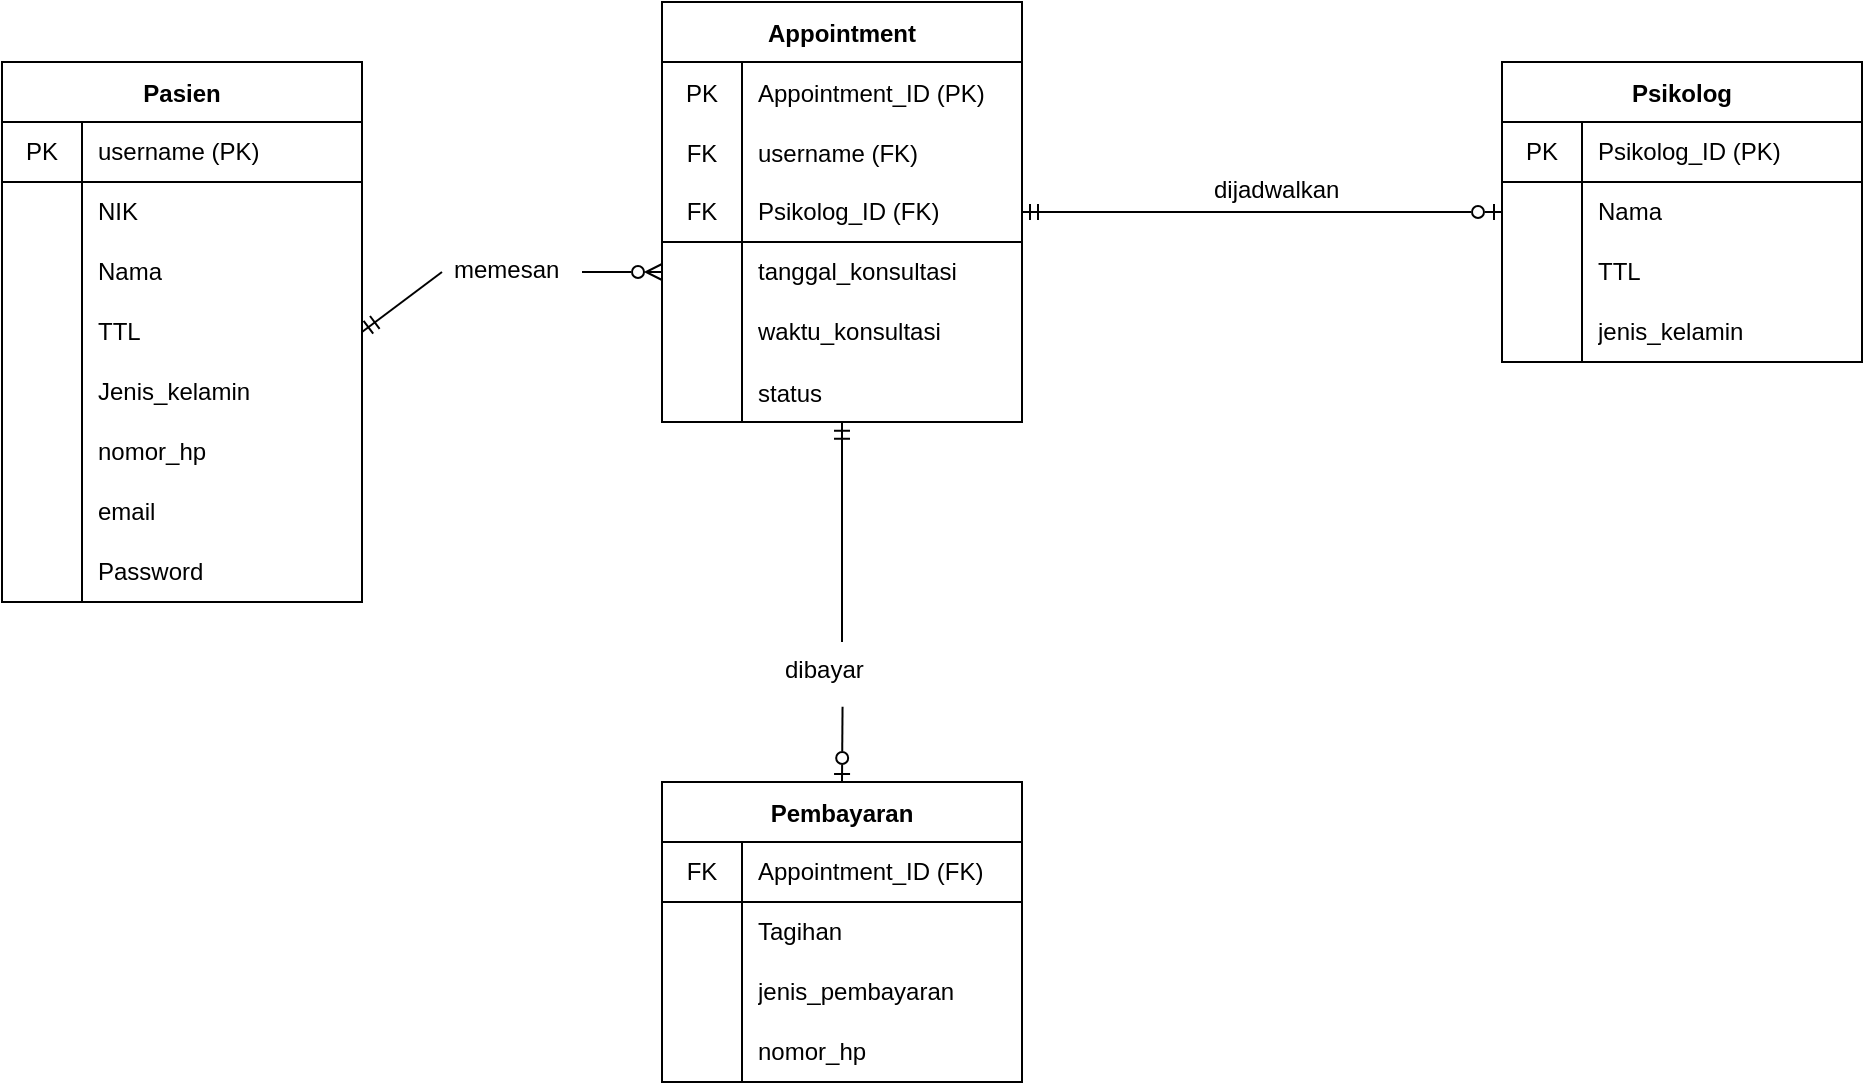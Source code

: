 <mxfile version="20.6.0" type="device" pages="2"><diagram id="_l-HNuOzfnp4Jq81_d0Q" name="ERD"><mxGraphModel dx="1703" dy="845" grid="1" gridSize="10" guides="1" tooltips="1" connect="1" arrows="1" fold="1" page="1" pageScale="1" pageWidth="1100" pageHeight="800" math="0" shadow="0"><root><mxCell id="0"/><mxCell id="1" parent="0"/><mxCell id="4" value="Pasien" style="shape=table;startSize=30;container=1;collapsible=0;childLayout=tableLayout;fixedRows=1;rowLines=0;fontStyle=1;align=center;pointerEvents=1;" parent="1" vertex="1"><mxGeometry x="50" y="80" width="180" height="270" as="geometry"/></mxCell><mxCell id="5" value="" style="shape=partialRectangle;html=1;whiteSpace=wrap;collapsible=0;dropTarget=0;pointerEvents=1;fillColor=none;top=0;left=0;bottom=1;right=0;points=[[0,0.5],[1,0.5]];portConstraint=eastwest;" parent="4" vertex="1"><mxGeometry y="30" width="180" height="30" as="geometry"/></mxCell><mxCell id="6" value="PK" style="shape=partialRectangle;html=1;whiteSpace=wrap;connectable=0;fillColor=none;top=0;left=0;bottom=0;right=0;overflow=hidden;pointerEvents=1;" parent="5" vertex="1"><mxGeometry width="40" height="30" as="geometry"><mxRectangle width="40" height="30" as="alternateBounds"/></mxGeometry></mxCell><mxCell id="7" value="&lt;span&gt;username (PK)&lt;/span&gt;" style="shape=partialRectangle;html=1;whiteSpace=wrap;connectable=0;fillColor=none;top=0;left=0;bottom=0;right=0;align=left;spacingLeft=6;overflow=hidden;pointerEvents=1;" parent="5" vertex="1"><mxGeometry x="40" width="140" height="30" as="geometry"><mxRectangle width="140" height="30" as="alternateBounds"/></mxGeometry></mxCell><mxCell id="117" value="" style="shape=partialRectangle;html=1;whiteSpace=wrap;collapsible=0;dropTarget=0;pointerEvents=1;fillColor=none;top=0;left=0;bottom=0;right=0;points=[[0,0.5],[1,0.5]];portConstraint=eastwest;" parent="4" vertex="1"><mxGeometry y="60" width="180" height="30" as="geometry"/></mxCell><mxCell id="118" value="" style="shape=partialRectangle;html=1;whiteSpace=wrap;connectable=0;fillColor=none;top=0;left=0;bottom=0;right=0;overflow=hidden;pointerEvents=1;" parent="117" vertex="1"><mxGeometry width="40" height="30" as="geometry"><mxRectangle width="40" height="30" as="alternateBounds"/></mxGeometry></mxCell><mxCell id="119" value="&lt;span&gt;NIK&lt;/span&gt;" style="shape=partialRectangle;html=1;whiteSpace=wrap;connectable=0;fillColor=none;top=0;left=0;bottom=0;right=0;align=left;spacingLeft=6;overflow=hidden;pointerEvents=1;" parent="117" vertex="1"><mxGeometry x="40" width="140" height="30" as="geometry"><mxRectangle width="140" height="30" as="alternateBounds"/></mxGeometry></mxCell><mxCell id="8" value="" style="shape=partialRectangle;html=1;whiteSpace=wrap;collapsible=0;dropTarget=0;pointerEvents=1;fillColor=none;top=0;left=0;bottom=0;right=0;points=[[0,0.5],[1,0.5]];portConstraint=eastwest;" parent="4" vertex="1"><mxGeometry y="90" width="180" height="30" as="geometry"/></mxCell><mxCell id="9" value="" style="shape=partialRectangle;html=1;whiteSpace=wrap;connectable=0;fillColor=none;top=0;left=0;bottom=0;right=0;overflow=hidden;pointerEvents=1;" parent="8" vertex="1"><mxGeometry width="40" height="30" as="geometry"><mxRectangle width="40" height="30" as="alternateBounds"/></mxGeometry></mxCell><mxCell id="10" value="&lt;span&gt;Nama&lt;/span&gt;" style="shape=partialRectangle;html=1;whiteSpace=wrap;connectable=0;fillColor=none;top=0;left=0;bottom=0;right=0;align=left;spacingLeft=6;overflow=hidden;pointerEvents=1;" parent="8" vertex="1"><mxGeometry x="40" width="140" height="30" as="geometry"><mxRectangle width="140" height="30" as="alternateBounds"/></mxGeometry></mxCell><mxCell id="11" value="" style="shape=partialRectangle;html=1;whiteSpace=wrap;collapsible=0;dropTarget=0;pointerEvents=1;fillColor=none;top=0;left=0;bottom=0;right=0;points=[[0,0.5],[1,0.5]];portConstraint=eastwest;" parent="4" vertex="1"><mxGeometry y="120" width="180" height="30" as="geometry"/></mxCell><mxCell id="12" value="" style="shape=partialRectangle;html=1;whiteSpace=wrap;connectable=0;fillColor=none;top=0;left=0;bottom=0;right=0;overflow=hidden;pointerEvents=1;" parent="11" vertex="1"><mxGeometry width="40" height="30" as="geometry"><mxRectangle width="40" height="30" as="alternateBounds"/></mxGeometry></mxCell><mxCell id="13" value="&lt;span&gt;TTL&lt;/span&gt;" style="shape=partialRectangle;html=1;whiteSpace=wrap;connectable=0;fillColor=none;top=0;left=0;bottom=0;right=0;align=left;spacingLeft=6;overflow=hidden;pointerEvents=1;" parent="11" vertex="1"><mxGeometry x="40" width="140" height="30" as="geometry"><mxRectangle width="140" height="30" as="alternateBounds"/></mxGeometry></mxCell><mxCell id="14" value="" style="shape=partialRectangle;html=1;whiteSpace=wrap;collapsible=0;dropTarget=0;pointerEvents=1;fillColor=none;top=0;left=0;bottom=0;right=0;points=[[0,0.5],[1,0.5]];portConstraint=eastwest;" parent="4" vertex="1"><mxGeometry y="150" width="180" height="30" as="geometry"/></mxCell><mxCell id="15" value="" style="shape=partialRectangle;html=1;whiteSpace=wrap;connectable=0;fillColor=none;top=0;left=0;bottom=0;right=0;overflow=hidden;pointerEvents=1;" parent="14" vertex="1"><mxGeometry width="40" height="30" as="geometry"><mxRectangle width="40" height="30" as="alternateBounds"/></mxGeometry></mxCell><mxCell id="16" value="Jenis_kelamin" style="shape=partialRectangle;html=1;whiteSpace=wrap;connectable=0;fillColor=none;top=0;left=0;bottom=0;right=0;align=left;spacingLeft=6;overflow=hidden;pointerEvents=1;" parent="14" vertex="1"><mxGeometry x="40" width="140" height="30" as="geometry"><mxRectangle width="140" height="30" as="alternateBounds"/></mxGeometry></mxCell><mxCell id="123" value="" style="shape=partialRectangle;html=1;whiteSpace=wrap;collapsible=0;dropTarget=0;pointerEvents=1;fillColor=none;top=0;left=0;bottom=0;right=0;points=[[0,0.5],[1,0.5]];portConstraint=eastwest;" parent="4" vertex="1"><mxGeometry y="180" width="180" height="30" as="geometry"/></mxCell><mxCell id="124" value="" style="shape=partialRectangle;html=1;whiteSpace=wrap;connectable=0;fillColor=none;top=0;left=0;bottom=0;right=0;overflow=hidden;pointerEvents=1;" parent="123" vertex="1"><mxGeometry width="40" height="30" as="geometry"><mxRectangle width="40" height="30" as="alternateBounds"/></mxGeometry></mxCell><mxCell id="125" value="nomor_hp" style="shape=partialRectangle;html=1;whiteSpace=wrap;connectable=0;fillColor=none;top=0;left=0;bottom=0;right=0;align=left;spacingLeft=6;overflow=hidden;pointerEvents=1;" parent="123" vertex="1"><mxGeometry x="40" width="140" height="30" as="geometry"><mxRectangle width="140" height="30" as="alternateBounds"/></mxGeometry></mxCell><mxCell id="120" value="" style="shape=partialRectangle;html=1;whiteSpace=wrap;collapsible=0;dropTarget=0;pointerEvents=1;fillColor=none;top=0;left=0;bottom=0;right=0;points=[[0,0.5],[1,0.5]];portConstraint=eastwest;" parent="4" vertex="1"><mxGeometry y="210" width="180" height="30" as="geometry"/></mxCell><mxCell id="121" value="" style="shape=partialRectangle;html=1;whiteSpace=wrap;connectable=0;fillColor=none;top=0;left=0;bottom=0;right=0;overflow=hidden;pointerEvents=1;" parent="120" vertex="1"><mxGeometry width="40" height="30" as="geometry"><mxRectangle width="40" height="30" as="alternateBounds"/></mxGeometry></mxCell><mxCell id="122" value="email" style="shape=partialRectangle;html=1;whiteSpace=wrap;connectable=0;fillColor=none;top=0;left=0;bottom=0;right=0;align=left;spacingLeft=6;overflow=hidden;pointerEvents=1;" parent="120" vertex="1"><mxGeometry x="40" width="140" height="30" as="geometry"><mxRectangle width="140" height="30" as="alternateBounds"/></mxGeometry></mxCell><mxCell id="17" value="" style="shape=partialRectangle;html=1;whiteSpace=wrap;collapsible=0;dropTarget=0;pointerEvents=1;fillColor=none;top=0;left=0;bottom=0;right=0;points=[[0,0.5],[1,0.5]];portConstraint=eastwest;" parent="4" vertex="1"><mxGeometry y="240" width="180" height="30" as="geometry"/></mxCell><mxCell id="18" value="" style="shape=partialRectangle;html=1;whiteSpace=wrap;connectable=0;fillColor=none;top=0;left=0;bottom=0;right=0;overflow=hidden;pointerEvents=1;" parent="17" vertex="1"><mxGeometry width="40" height="30" as="geometry"><mxRectangle width="40" height="30" as="alternateBounds"/></mxGeometry></mxCell><mxCell id="19" value="&lt;span&gt;Password&lt;/span&gt;" style="shape=partialRectangle;html=1;whiteSpace=wrap;connectable=0;fillColor=none;top=0;left=0;bottom=0;right=0;align=left;spacingLeft=6;overflow=hidden;pointerEvents=1;" parent="17" vertex="1"><mxGeometry x="40" width="140" height="30" as="geometry"><mxRectangle width="140" height="30" as="alternateBounds"/></mxGeometry></mxCell><mxCell id="20" value="Psikolog" style="shape=table;startSize=30;container=1;collapsible=0;childLayout=tableLayout;fixedRows=1;rowLines=0;fontStyle=1;align=center;pointerEvents=1;" parent="1" vertex="1"><mxGeometry x="800" y="80" width="180" height="150" as="geometry"/></mxCell><mxCell id="21" value="" style="shape=partialRectangle;html=1;whiteSpace=wrap;collapsible=0;dropTarget=0;pointerEvents=1;fillColor=none;top=0;left=0;bottom=1;right=0;points=[[0,0.5],[1,0.5]];portConstraint=eastwest;" parent="20" vertex="1"><mxGeometry y="30" width="180" height="30" as="geometry"/></mxCell><mxCell id="22" value="PK" style="shape=partialRectangle;html=1;whiteSpace=wrap;connectable=0;fillColor=none;top=0;left=0;bottom=0;right=0;overflow=hidden;pointerEvents=1;" parent="21" vertex="1"><mxGeometry width="40" height="30" as="geometry"><mxRectangle width="40" height="30" as="alternateBounds"/></mxGeometry></mxCell><mxCell id="23" value="&lt;span&gt;Psikolog_ID (PK)&lt;/span&gt;" style="shape=partialRectangle;html=1;whiteSpace=wrap;connectable=0;fillColor=none;top=0;left=0;bottom=0;right=0;align=left;spacingLeft=6;overflow=hidden;pointerEvents=1;" parent="21" vertex="1"><mxGeometry x="40" width="140" height="30" as="geometry"><mxRectangle width="140" height="30" as="alternateBounds"/></mxGeometry></mxCell><mxCell id="24" value="" style="shape=partialRectangle;html=1;whiteSpace=wrap;collapsible=0;dropTarget=0;pointerEvents=1;fillColor=none;top=0;left=0;bottom=0;right=0;points=[[0,0.5],[1,0.5]];portConstraint=eastwest;" parent="20" vertex="1"><mxGeometry y="60" width="180" height="30" as="geometry"/></mxCell><mxCell id="25" value="" style="shape=partialRectangle;html=1;whiteSpace=wrap;connectable=0;fillColor=none;top=0;left=0;bottom=0;right=0;overflow=hidden;pointerEvents=1;" parent="24" vertex="1"><mxGeometry width="40" height="30" as="geometry"><mxRectangle width="40" height="30" as="alternateBounds"/></mxGeometry></mxCell><mxCell id="26" value="&lt;span&gt;Nama&lt;/span&gt;" style="shape=partialRectangle;html=1;whiteSpace=wrap;connectable=0;fillColor=none;top=0;left=0;bottom=0;right=0;align=left;spacingLeft=6;overflow=hidden;pointerEvents=1;" parent="24" vertex="1"><mxGeometry x="40" width="140" height="30" as="geometry"><mxRectangle width="140" height="30" as="alternateBounds"/></mxGeometry></mxCell><mxCell id="27" value="" style="shape=partialRectangle;html=1;whiteSpace=wrap;collapsible=0;dropTarget=0;pointerEvents=1;fillColor=none;top=0;left=0;bottom=0;right=0;points=[[0,0.5],[1,0.5]];portConstraint=eastwest;" parent="20" vertex="1"><mxGeometry y="90" width="180" height="30" as="geometry"/></mxCell><mxCell id="28" value="" style="shape=partialRectangle;html=1;whiteSpace=wrap;connectable=0;fillColor=none;top=0;left=0;bottom=0;right=0;overflow=hidden;pointerEvents=1;" parent="27" vertex="1"><mxGeometry width="40" height="30" as="geometry"><mxRectangle width="40" height="30" as="alternateBounds"/></mxGeometry></mxCell><mxCell id="29" value="&lt;span&gt;TTL&lt;/span&gt;" style="shape=partialRectangle;html=1;whiteSpace=wrap;connectable=0;fillColor=none;top=0;left=0;bottom=0;right=0;align=left;spacingLeft=6;overflow=hidden;pointerEvents=1;" parent="27" vertex="1"><mxGeometry x="40" width="140" height="30" as="geometry"><mxRectangle width="140" height="30" as="alternateBounds"/></mxGeometry></mxCell><mxCell id="30" value="" style="shape=partialRectangle;html=1;whiteSpace=wrap;collapsible=0;dropTarget=0;pointerEvents=1;fillColor=none;top=0;left=0;bottom=0;right=0;points=[[0,0.5],[1,0.5]];portConstraint=eastwest;" parent="20" vertex="1"><mxGeometry y="120" width="180" height="30" as="geometry"/></mxCell><mxCell id="31" value="" style="shape=partialRectangle;html=1;whiteSpace=wrap;connectable=0;fillColor=none;top=0;left=0;bottom=0;right=0;overflow=hidden;pointerEvents=1;" parent="30" vertex="1"><mxGeometry width="40" height="30" as="geometry"><mxRectangle width="40" height="30" as="alternateBounds"/></mxGeometry></mxCell><mxCell id="32" value="&lt;span&gt;jenis_kelamin&lt;/span&gt;" style="shape=partialRectangle;html=1;whiteSpace=wrap;connectable=0;fillColor=none;top=0;left=0;bottom=0;right=0;align=left;spacingLeft=6;overflow=hidden;pointerEvents=1;" parent="30" vertex="1"><mxGeometry x="40" width="140" height="30" as="geometry"><mxRectangle width="140" height="30" as="alternateBounds"/></mxGeometry></mxCell><mxCell id="55" value="Appointment" style="shape=table;startSize=30;container=1;collapsible=0;childLayout=tableLayout;fixedRows=1;rowLines=0;fontStyle=1;align=center;pointerEvents=1;" parent="1" vertex="1"><mxGeometry x="380" y="50" width="180" height="210" as="geometry"/></mxCell><mxCell id="109" value="" style="shape=partialRectangle;collapsible=0;dropTarget=0;pointerEvents=0;fillColor=none;top=0;left=0;bottom=0;right=0;points=[[0,0.5],[1,0.5]];portConstraint=eastwest;" parent="55" vertex="1"><mxGeometry y="30" width="180" height="30" as="geometry"/></mxCell><mxCell id="110" value="PK" style="shape=partialRectangle;connectable=0;fillColor=none;top=0;left=0;bottom=0;right=0;fontStyle=0;overflow=hidden;" parent="109" vertex="1"><mxGeometry width="40" height="30" as="geometry"><mxRectangle width="40" height="30" as="alternateBounds"/></mxGeometry></mxCell><mxCell id="111" value="Appointment_ID (PK)" style="shape=partialRectangle;connectable=0;fillColor=none;top=0;left=0;bottom=0;right=0;align=left;spacingLeft=6;fontStyle=0;overflow=hidden;" parent="109" vertex="1"><mxGeometry x="40" width="140" height="30" as="geometry"><mxRectangle width="140" height="30" as="alternateBounds"/></mxGeometry></mxCell><mxCell id="106" value="" style="shape=partialRectangle;collapsible=0;dropTarget=0;pointerEvents=0;fillColor=none;top=0;left=0;bottom=0;right=0;points=[[0,0.5],[1,0.5]];portConstraint=eastwest;" parent="55" vertex="1"><mxGeometry y="60" width="180" height="30" as="geometry"/></mxCell><mxCell id="107" value="FK" style="shape=partialRectangle;connectable=0;fillColor=none;top=0;left=0;bottom=0;right=0;fontStyle=0;overflow=hidden;" parent="106" vertex="1"><mxGeometry width="40" height="30" as="geometry"><mxRectangle width="40" height="30" as="alternateBounds"/></mxGeometry></mxCell><mxCell id="108" value="username (FK)" style="shape=partialRectangle;connectable=0;fillColor=none;top=0;left=0;bottom=0;right=0;align=left;spacingLeft=6;fontStyle=0;overflow=hidden;" parent="106" vertex="1"><mxGeometry x="40" width="140" height="30" as="geometry"><mxRectangle width="140" height="30" as="alternateBounds"/></mxGeometry></mxCell><mxCell id="56" value="" style="shape=partialRectangle;html=1;whiteSpace=wrap;collapsible=0;dropTarget=0;pointerEvents=1;fillColor=none;top=0;left=0;bottom=1;right=0;points=[[0,0.5],[1,0.5]];portConstraint=eastwest;" parent="55" vertex="1"><mxGeometry y="90" width="180" height="30" as="geometry"/></mxCell><mxCell id="57" value="FK" style="shape=partialRectangle;html=1;whiteSpace=wrap;connectable=0;fillColor=none;top=0;left=0;bottom=0;right=0;overflow=hidden;pointerEvents=1;" parent="56" vertex="1"><mxGeometry width="40" height="30" as="geometry"><mxRectangle width="40" height="30" as="alternateBounds"/></mxGeometry></mxCell><mxCell id="58" value="&lt;span&gt;Psikolog_ID (FK)&lt;br&gt;&lt;/span&gt;" style="shape=partialRectangle;html=1;whiteSpace=wrap;connectable=0;fillColor=none;top=0;left=0;bottom=0;right=0;align=left;spacingLeft=6;overflow=hidden;pointerEvents=1;" parent="56" vertex="1"><mxGeometry x="40" width="140" height="30" as="geometry"><mxRectangle width="140" height="30" as="alternateBounds"/></mxGeometry></mxCell><mxCell id="59" value="" style="shape=partialRectangle;html=1;whiteSpace=wrap;collapsible=0;dropTarget=0;pointerEvents=1;fillColor=none;top=0;left=0;bottom=0;right=0;points=[[0,0.5],[1,0.5]];portConstraint=eastwest;" parent="55" vertex="1"><mxGeometry y="120" width="180" height="30" as="geometry"/></mxCell><mxCell id="60" value="" style="shape=partialRectangle;html=1;whiteSpace=wrap;connectable=0;fillColor=none;top=0;left=0;bottom=0;right=0;overflow=hidden;pointerEvents=1;" parent="59" vertex="1"><mxGeometry width="40" height="30" as="geometry"><mxRectangle width="40" height="30" as="alternateBounds"/></mxGeometry></mxCell><mxCell id="61" value="tanggal_konsultasi" style="shape=partialRectangle;html=1;whiteSpace=wrap;connectable=0;fillColor=none;top=0;left=0;bottom=0;right=0;align=left;spacingLeft=6;overflow=hidden;pointerEvents=1;" parent="59" vertex="1"><mxGeometry x="40" width="140" height="30" as="geometry"><mxRectangle width="140" height="30" as="alternateBounds"/></mxGeometry></mxCell><mxCell id="62" value="" style="shape=partialRectangle;html=1;whiteSpace=wrap;collapsible=0;dropTarget=0;pointerEvents=1;fillColor=none;top=0;left=0;bottom=0;right=0;points=[[0,0.5],[1,0.5]];portConstraint=eastwest;" parent="55" vertex="1"><mxGeometry y="150" width="180" height="30" as="geometry"/></mxCell><mxCell id="63" value="" style="shape=partialRectangle;html=1;whiteSpace=wrap;connectable=0;fillColor=none;top=0;left=0;bottom=0;right=0;overflow=hidden;pointerEvents=1;" parent="62" vertex="1"><mxGeometry width="40" height="30" as="geometry"><mxRectangle width="40" height="30" as="alternateBounds"/></mxGeometry></mxCell><mxCell id="64" value="&lt;span&gt;waktu_konsultasi&lt;/span&gt;" style="shape=partialRectangle;html=1;whiteSpace=wrap;connectable=0;fillColor=none;top=0;left=0;bottom=0;right=0;align=left;spacingLeft=6;overflow=hidden;pointerEvents=1;" parent="62" vertex="1"><mxGeometry x="40" width="140" height="30" as="geometry"><mxRectangle width="140" height="30" as="alternateBounds"/></mxGeometry></mxCell><mxCell id="114" value="" style="shape=partialRectangle;collapsible=0;dropTarget=0;pointerEvents=0;fillColor=none;top=0;left=0;bottom=0;right=0;points=[[0,0.5],[1,0.5]];portConstraint=eastwest;" parent="55" vertex="1"><mxGeometry y="180" width="180" height="30" as="geometry"/></mxCell><mxCell id="115" value="" style="shape=partialRectangle;connectable=0;fillColor=none;top=0;left=0;bottom=0;right=0;fontStyle=0;overflow=hidden;" parent="114" vertex="1"><mxGeometry width="40" height="30" as="geometry"><mxRectangle width="40" height="30" as="alternateBounds"/></mxGeometry></mxCell><mxCell id="116" value="status" style="shape=partialRectangle;connectable=0;fillColor=none;top=0;left=0;bottom=0;right=0;align=left;spacingLeft=6;fontStyle=0;overflow=hidden;" parent="114" vertex="1"><mxGeometry x="40" width="140" height="30" as="geometry"><mxRectangle width="140" height="30" as="alternateBounds"/></mxGeometry></mxCell><mxCell id="71" value="" style="endArrow=ERzeroToMany;html=1;rounded=0;exitX=1;exitY=0.5;exitDx=0;exitDy=0;entryX=0;entryY=0.5;entryDx=0;entryDy=0;endFill=0;startArrow=none;startFill=0;" parent="1" source="90" target="59" edge="1"><mxGeometry relative="1" as="geometry"><mxPoint x="210" y="220" as="sourcePoint"/><mxPoint x="340" y="190" as="targetPoint"/></mxGeometry></mxCell><mxCell id="72" value="" style="endArrow=ERmandOne;html=1;rounded=0;startArrow=none;startFill=0;endFill=0;entryX=0.5;entryY=1.011;entryDx=0;entryDy=0;entryPerimeter=0;" parent="1" source="92" target="114" edge="1"><mxGeometry relative="1" as="geometry"><mxPoint x="471" y="310" as="sourcePoint"/><mxPoint x="560" y="370" as="targetPoint"/></mxGeometry></mxCell><mxCell id="73" value="Pembayaran" style="shape=table;startSize=30;container=1;collapsible=0;childLayout=tableLayout;fixedRows=1;rowLines=0;fontStyle=1;align=center;pointerEvents=1;" parent="1" vertex="1"><mxGeometry x="380" y="440" width="180" height="150" as="geometry"/></mxCell><mxCell id="74" value="" style="shape=partialRectangle;html=1;whiteSpace=wrap;collapsible=0;dropTarget=0;pointerEvents=1;fillColor=none;top=0;left=0;bottom=1;right=0;points=[[0,0.5],[1,0.5]];portConstraint=eastwest;" parent="73" vertex="1"><mxGeometry y="30" width="180" height="30" as="geometry"/></mxCell><mxCell id="75" value="FK" style="shape=partialRectangle;html=1;whiteSpace=wrap;connectable=0;fillColor=none;top=0;left=0;bottom=0;right=0;overflow=hidden;pointerEvents=1;" parent="74" vertex="1"><mxGeometry width="40" height="30" as="geometry"><mxRectangle width="40" height="30" as="alternateBounds"/></mxGeometry></mxCell><mxCell id="76" value="&lt;span&gt;Appointment_ID (FK)&lt;/span&gt;&lt;span&gt;&lt;br&gt;&lt;/span&gt;" style="shape=partialRectangle;html=1;whiteSpace=wrap;connectable=0;fillColor=none;top=0;left=0;bottom=0;right=0;align=left;spacingLeft=6;overflow=hidden;pointerEvents=1;" parent="74" vertex="1"><mxGeometry x="40" width="140" height="30" as="geometry"><mxRectangle width="140" height="30" as="alternateBounds"/></mxGeometry></mxCell><mxCell id="77" value="" style="shape=partialRectangle;html=1;whiteSpace=wrap;collapsible=0;dropTarget=0;pointerEvents=1;fillColor=none;top=0;left=0;bottom=0;right=0;points=[[0,0.5],[1,0.5]];portConstraint=eastwest;" parent="73" vertex="1"><mxGeometry y="60" width="180" height="30" as="geometry"/></mxCell><mxCell id="78" value="" style="shape=partialRectangle;html=1;whiteSpace=wrap;connectable=0;fillColor=none;top=0;left=0;bottom=0;right=0;overflow=hidden;pointerEvents=1;" parent="77" vertex="1"><mxGeometry width="40" height="30" as="geometry"><mxRectangle width="40" height="30" as="alternateBounds"/></mxGeometry></mxCell><mxCell id="79" value="&lt;span&gt;Tagihan&lt;/span&gt;" style="shape=partialRectangle;html=1;whiteSpace=wrap;connectable=0;fillColor=none;top=0;left=0;bottom=0;right=0;align=left;spacingLeft=6;overflow=hidden;pointerEvents=1;" parent="77" vertex="1"><mxGeometry x="40" width="140" height="30" as="geometry"><mxRectangle width="140" height="30" as="alternateBounds"/></mxGeometry></mxCell><mxCell id="80" value="" style="shape=partialRectangle;html=1;whiteSpace=wrap;collapsible=0;dropTarget=0;pointerEvents=1;fillColor=none;top=0;left=0;bottom=0;right=0;points=[[0,0.5],[1,0.5]];portConstraint=eastwest;" parent="73" vertex="1"><mxGeometry y="90" width="180" height="30" as="geometry"/></mxCell><mxCell id="81" value="" style="shape=partialRectangle;html=1;whiteSpace=wrap;connectable=0;fillColor=none;top=0;left=0;bottom=0;right=0;overflow=hidden;pointerEvents=1;" parent="80" vertex="1"><mxGeometry width="40" height="30" as="geometry"><mxRectangle width="40" height="30" as="alternateBounds"/></mxGeometry></mxCell><mxCell id="82" value="&lt;span&gt;jenis_pembayaran&lt;/span&gt;" style="shape=partialRectangle;html=1;whiteSpace=wrap;connectable=0;fillColor=none;top=0;left=0;bottom=0;right=0;align=left;spacingLeft=6;overflow=hidden;pointerEvents=1;" parent="80" vertex="1"><mxGeometry x="40" width="140" height="30" as="geometry"><mxRectangle width="140" height="30" as="alternateBounds"/></mxGeometry></mxCell><mxCell id="prShDUb9bDlG1wL9Rm_S-116" value="" style="shape=partialRectangle;html=1;whiteSpace=wrap;collapsible=0;dropTarget=0;pointerEvents=1;fillColor=none;top=0;left=0;bottom=0;right=0;points=[[0,0.5],[1,0.5]];portConstraint=eastwest;" parent="73" vertex="1"><mxGeometry y="120" width="180" height="30" as="geometry"/></mxCell><mxCell id="prShDUb9bDlG1wL9Rm_S-117" value="" style="shape=partialRectangle;html=1;whiteSpace=wrap;connectable=0;fillColor=none;top=0;left=0;bottom=0;right=0;overflow=hidden;pointerEvents=1;" parent="prShDUb9bDlG1wL9Rm_S-116" vertex="1"><mxGeometry width="40" height="30" as="geometry"><mxRectangle width="40" height="30" as="alternateBounds"/></mxGeometry></mxCell><mxCell id="prShDUb9bDlG1wL9Rm_S-118" value="&lt;span&gt;nomor_hp&lt;/span&gt;" style="shape=partialRectangle;html=1;whiteSpace=wrap;connectable=0;fillColor=none;top=0;left=0;bottom=0;right=0;align=left;spacingLeft=6;overflow=hidden;pointerEvents=1;" parent="prShDUb9bDlG1wL9Rm_S-116" vertex="1"><mxGeometry x="40" width="140" height="30" as="geometry"><mxRectangle width="140" height="30" as="alternateBounds"/></mxGeometry></mxCell><mxCell id="90" value="memesan" style="text;strokeColor=none;fillColor=none;spacingLeft=4;spacingRight=4;overflow=hidden;rotatable=0;points=[[0,0.5],[1,0.5]];portConstraint=eastwest;fontSize=12;" parent="1" vertex="1"><mxGeometry x="270" y="170" width="70" height="30" as="geometry"/></mxCell><mxCell id="91" value="" style="endArrow=none;html=1;rounded=0;exitX=1;exitY=0.5;exitDx=0;exitDy=0;entryX=0;entryY=0.5;entryDx=0;entryDy=0;endFill=0;startArrow=ERmandOne;startFill=0;" parent="1" source="11" target="90" edge="1"><mxGeometry relative="1" as="geometry"><mxPoint x="230" y="185" as="sourcePoint"/><mxPoint x="380" y="185" as="targetPoint"/></mxGeometry></mxCell><mxCell id="92" value="dibayar" style="text;strokeColor=none;fillColor=none;spacingLeft=4;spacingRight=4;overflow=hidden;rotatable=0;points=[[0,0.5],[1,0.5]];portConstraint=eastwest;fontSize=12;" parent="1" vertex="1"><mxGeometry x="435.5" y="370" width="69" height="30" as="geometry"/></mxCell><mxCell id="93" value="" style="endArrow=none;html=1;rounded=0;entryX=0.504;entryY=1.078;entryDx=0;entryDy=0;entryPerimeter=0;exitX=0.5;exitY=0;exitDx=0;exitDy=0;endFill=0;startArrow=ERzeroToOne;startFill=0;" parent="1" source="73" target="92" edge="1"><mxGeometry relative="1" as="geometry"><mxPoint x="471" y="310" as="sourcePoint"/><mxPoint x="470.72" y="262.34" as="targetPoint"/></mxGeometry></mxCell><mxCell id="94" value="dijadwalkan" style="text;strokeColor=none;fillColor=none;spacingLeft=4;spacingRight=4;overflow=hidden;rotatable=0;points=[[0,0.5],[1,0.5]];portConstraint=eastwest;fontSize=12;" parent="1" vertex="1"><mxGeometry x="650" y="130" width="80" height="30" as="geometry"/></mxCell><mxCell id="95" value="" style="endArrow=ERzeroToOne;html=1;rounded=0;exitX=1;exitY=0.5;exitDx=0;exitDy=0;endFill=0;startArrow=ERmandOne;startFill=0;entryX=0;entryY=0.5;entryDx=0;entryDy=0;" parent="1" source="56" target="24" edge="1"><mxGeometry relative="1" as="geometry"><mxPoint x="560" y="435" as="sourcePoint"/><mxPoint x="720" y="160" as="targetPoint"/></mxGeometry></mxCell></root></mxGraphModel></diagram><diagram id="IEl-gICARNG6TPNKzZn-" name="Skema Relasional"><mxGraphModel dx="1022" dy="507" grid="1" gridSize="10" guides="1" tooltips="1" connect="1" arrows="1" fold="1" page="1" pageScale="1" pageWidth="850" pageHeight="750" math="0" shadow="0"><root><mxCell id="qACpSP7img8Czak7LXeM-0"/><mxCell id="qACpSP7img8Czak7LXeM-1" parent="qACpSP7img8Czak7LXeM-0"/><mxCell id="qACpSP7img8Czak7LXeM-2" value="nama_pasien" style="rounded=0;whiteSpace=wrap;html=1;" parent="qACpSP7img8Czak7LXeM-1" vertex="1"><mxGeometry x="320" y="80" width="80" height="40" as="geometry"/></mxCell><mxCell id="qACpSP7img8Czak7LXeM-3" value="ttl" style="rounded=0;whiteSpace=wrap;html=1;" parent="qACpSP7img8Czak7LXeM-1" vertex="1"><mxGeometry x="400" y="80" width="80" height="40" as="geometry"/></mxCell><mxCell id="qACpSP7img8Czak7LXeM-4" value="jenis_kelamin" style="rounded=0;whiteSpace=wrap;html=1;" parent="qACpSP7img8Czak7LXeM-1" vertex="1"><mxGeometry x="480" y="80" width="80" height="40" as="geometry"/></mxCell><mxCell id="qACpSP7img8Czak7LXeM-5" value="Password" style="rounded=0;whiteSpace=wrap;html=1;" parent="qACpSP7img8Czak7LXeM-1" vertex="1"><mxGeometry x="560" y="80" width="80" height="40" as="geometry"/></mxCell><mxCell id="qACpSP7img8Czak7LXeM-6" value="&lt;u&gt;username&lt;/u&gt;" style="rounded=0;whiteSpace=wrap;html=1;" parent="qACpSP7img8Czak7LXeM-1" vertex="1"><mxGeometry x="160" y="80" width="80" height="40" as="geometry"/></mxCell><mxCell id="qACpSP7img8Czak7LXeM-7" value="Nama" style="rounded=0;whiteSpace=wrap;html=1;" parent="qACpSP7img8Czak7LXeM-1" vertex="1"><mxGeometry x="240" y="160" width="80" height="40" as="geometry"/></mxCell><mxCell id="qACpSP7img8Czak7LXeM-8" value="ttl" style="rounded=0;whiteSpace=wrap;html=1;" parent="qACpSP7img8Czak7LXeM-1" vertex="1"><mxGeometry x="320" y="160" width="80" height="40" as="geometry"/></mxCell><mxCell id="qACpSP7img8Czak7LXeM-9" value="jenis_kelamin" style="rounded=0;whiteSpace=wrap;html=1;" parent="qACpSP7img8Czak7LXeM-1" vertex="1"><mxGeometry x="400" y="160" width="80" height="40" as="geometry"/></mxCell><mxCell id="qACpSP7img8Czak7LXeM-10" value="&lt;u&gt;Psikolog_ID&lt;/u&gt;" style="rounded=0;whiteSpace=wrap;html=1;" parent="qACpSP7img8Czak7LXeM-1" vertex="1"><mxGeometry x="160" y="160" width="80" height="40" as="geometry"/></mxCell><mxCell id="qACpSP7img8Czak7LXeM-11" value="tanggal_konsultasi" style="rounded=0;whiteSpace=wrap;html=1;" parent="qACpSP7img8Czak7LXeM-1" vertex="1"><mxGeometry x="280" y="240" width="120" height="40" as="geometry"/></mxCell><mxCell id="qACpSP7img8Czak7LXeM-12" value="waktu_konsultasi" style="rounded=0;whiteSpace=wrap;html=1;" parent="qACpSP7img8Czak7LXeM-1" vertex="1"><mxGeometry x="400" y="240" width="120" height="40" as="geometry"/></mxCell><mxCell id="qACpSP7img8Czak7LXeM-13" value="Status" style="rounded=0;whiteSpace=wrap;html=1;" parent="qACpSP7img8Czak7LXeM-1" vertex="1"><mxGeometry x="520" y="240" width="80" height="40" as="geometry"/></mxCell><mxCell id="qACpSP7img8Czak7LXeM-14" style="edgeStyle=none;html=1;exitX=0.5;exitY=0;exitDx=0;exitDy=0;entryX=0;entryY=0.5;entryDx=0;entryDy=0;" parent="qACpSP7img8Czak7LXeM-1" source="qACpSP7img8Czak7LXeM-15" target="qACpSP7img8Czak7LXeM-6" edge="1"><mxGeometry relative="1" as="geometry"><Array as="points"><mxPoint x="640" y="220"/><mxPoint x="120" y="220"/><mxPoint x="120" y="100"/></Array></mxGeometry></mxCell><mxCell id="qACpSP7img8Czak7LXeM-15" value="username" style="rounded=0;whiteSpace=wrap;html=1;" parent="qACpSP7img8Czak7LXeM-1" vertex="1"><mxGeometry x="600" y="240" width="80" height="40" as="geometry"/></mxCell><mxCell id="qACpSP7img8Czak7LXeM-16" value="&lt;u&gt;Appointment_ID&lt;/u&gt;" style="rounded=0;whiteSpace=wrap;html=1;" parent="qACpSP7img8Czak7LXeM-1" vertex="1"><mxGeometry x="160" y="240" width="120" height="40" as="geometry"/></mxCell><mxCell id="qACpSP7img8Czak7LXeM-17" style="edgeStyle=none;html=1;exitX=0.5;exitY=0;exitDx=0;exitDy=0;entryX=0.5;entryY=0;entryDx=0;entryDy=0;" parent="qACpSP7img8Czak7LXeM-1" source="qACpSP7img8Czak7LXeM-18" target="qACpSP7img8Czak7LXeM-10" edge="1"><mxGeometry relative="1" as="geometry"><Array as="points"><mxPoint x="720" y="140"/><mxPoint x="200" y="140"/></Array></mxGeometry></mxCell><mxCell id="qACpSP7img8Czak7LXeM-18" value="Psikolog_ID" style="rounded=0;whiteSpace=wrap;html=1;" parent="qACpSP7img8Czak7LXeM-1" vertex="1"><mxGeometry x="680" y="240" width="80" height="40" as="geometry"/></mxCell><mxCell id="qACpSP7img8Czak7LXeM-19" value="" style="endArrow=none;dashed=1;html=1;" parent="qACpSP7img8Czak7LXeM-1" edge="1"><mxGeometry width="50" height="50" relative="1" as="geometry"><mxPoint x="625" y="270" as="sourcePoint"/><mxPoint x="655" y="270" as="targetPoint"/></mxGeometry></mxCell><mxCell id="qACpSP7img8Czak7LXeM-20" value="" style="endArrow=none;dashed=1;html=1;" parent="qACpSP7img8Czak7LXeM-1" edge="1"><mxGeometry width="50" height="50" relative="1" as="geometry"><mxPoint x="685" y="270" as="sourcePoint"/><mxPoint x="755" y="270" as="targetPoint"/></mxGeometry></mxCell><mxCell id="qACpSP7img8Czak7LXeM-21" value="Tagihan" style="rounded=0;whiteSpace=wrap;html=1;" parent="qACpSP7img8Czak7LXeM-1" vertex="1"><mxGeometry x="280" y="320" width="80" height="40" as="geometry"/></mxCell><mxCell id="qACpSP7img8Czak7LXeM-22" value="Jenis_Pembayaran" style="rounded=0;whiteSpace=wrap;html=1;" parent="qACpSP7img8Czak7LXeM-1" vertex="1"><mxGeometry x="360" y="320" width="120" height="40" as="geometry"/></mxCell><mxCell id="qACpSP7img8Czak7LXeM-23" style="edgeStyle=none;html=1;exitX=0.5;exitY=0;exitDx=0;exitDy=0;entryX=0.5;entryY=1;entryDx=0;entryDy=0;" parent="qACpSP7img8Czak7LXeM-1" source="qACpSP7img8Czak7LXeM-24" target="qACpSP7img8Czak7LXeM-16" edge="1"><mxGeometry relative="1" as="geometry"/></mxCell><mxCell id="qACpSP7img8Czak7LXeM-24" value="&lt;u&gt;Appointment_ID&lt;/u&gt;" style="rounded=0;whiteSpace=wrap;html=1;" parent="qACpSP7img8Czak7LXeM-1" vertex="1"><mxGeometry x="160" y="320" width="120" height="40" as="geometry"/></mxCell><mxCell id="CT_7j9riCkKDJvrbWvpj-0" value="nomor_hp" style="rounded=0;whiteSpace=wrap;html=1;" parent="qACpSP7img8Czak7LXeM-1" vertex="1"><mxGeometry x="480" y="320" width="120" height="40" as="geometry"/></mxCell><mxCell id="CT_7j9riCkKDJvrbWvpj-1" value="" style="endArrow=none;dashed=1;html=1;" parent="qACpSP7img8Czak7LXeM-1" edge="1"><mxGeometry width="50" height="50" relative="1" as="geometry"><mxPoint x="170.0" y="350" as="sourcePoint"/><mxPoint x="270" y="350" as="targetPoint"/></mxGeometry></mxCell><mxCell id="m0UeYC3w82SPXqE89ctV-1" value="NIK" style="rounded=0;whiteSpace=wrap;html=1;" parent="qACpSP7img8Czak7LXeM-1" vertex="1"><mxGeometry x="240" y="80" width="80" height="40" as="geometry"/></mxCell></root></mxGraphModel></diagram></mxfile>
